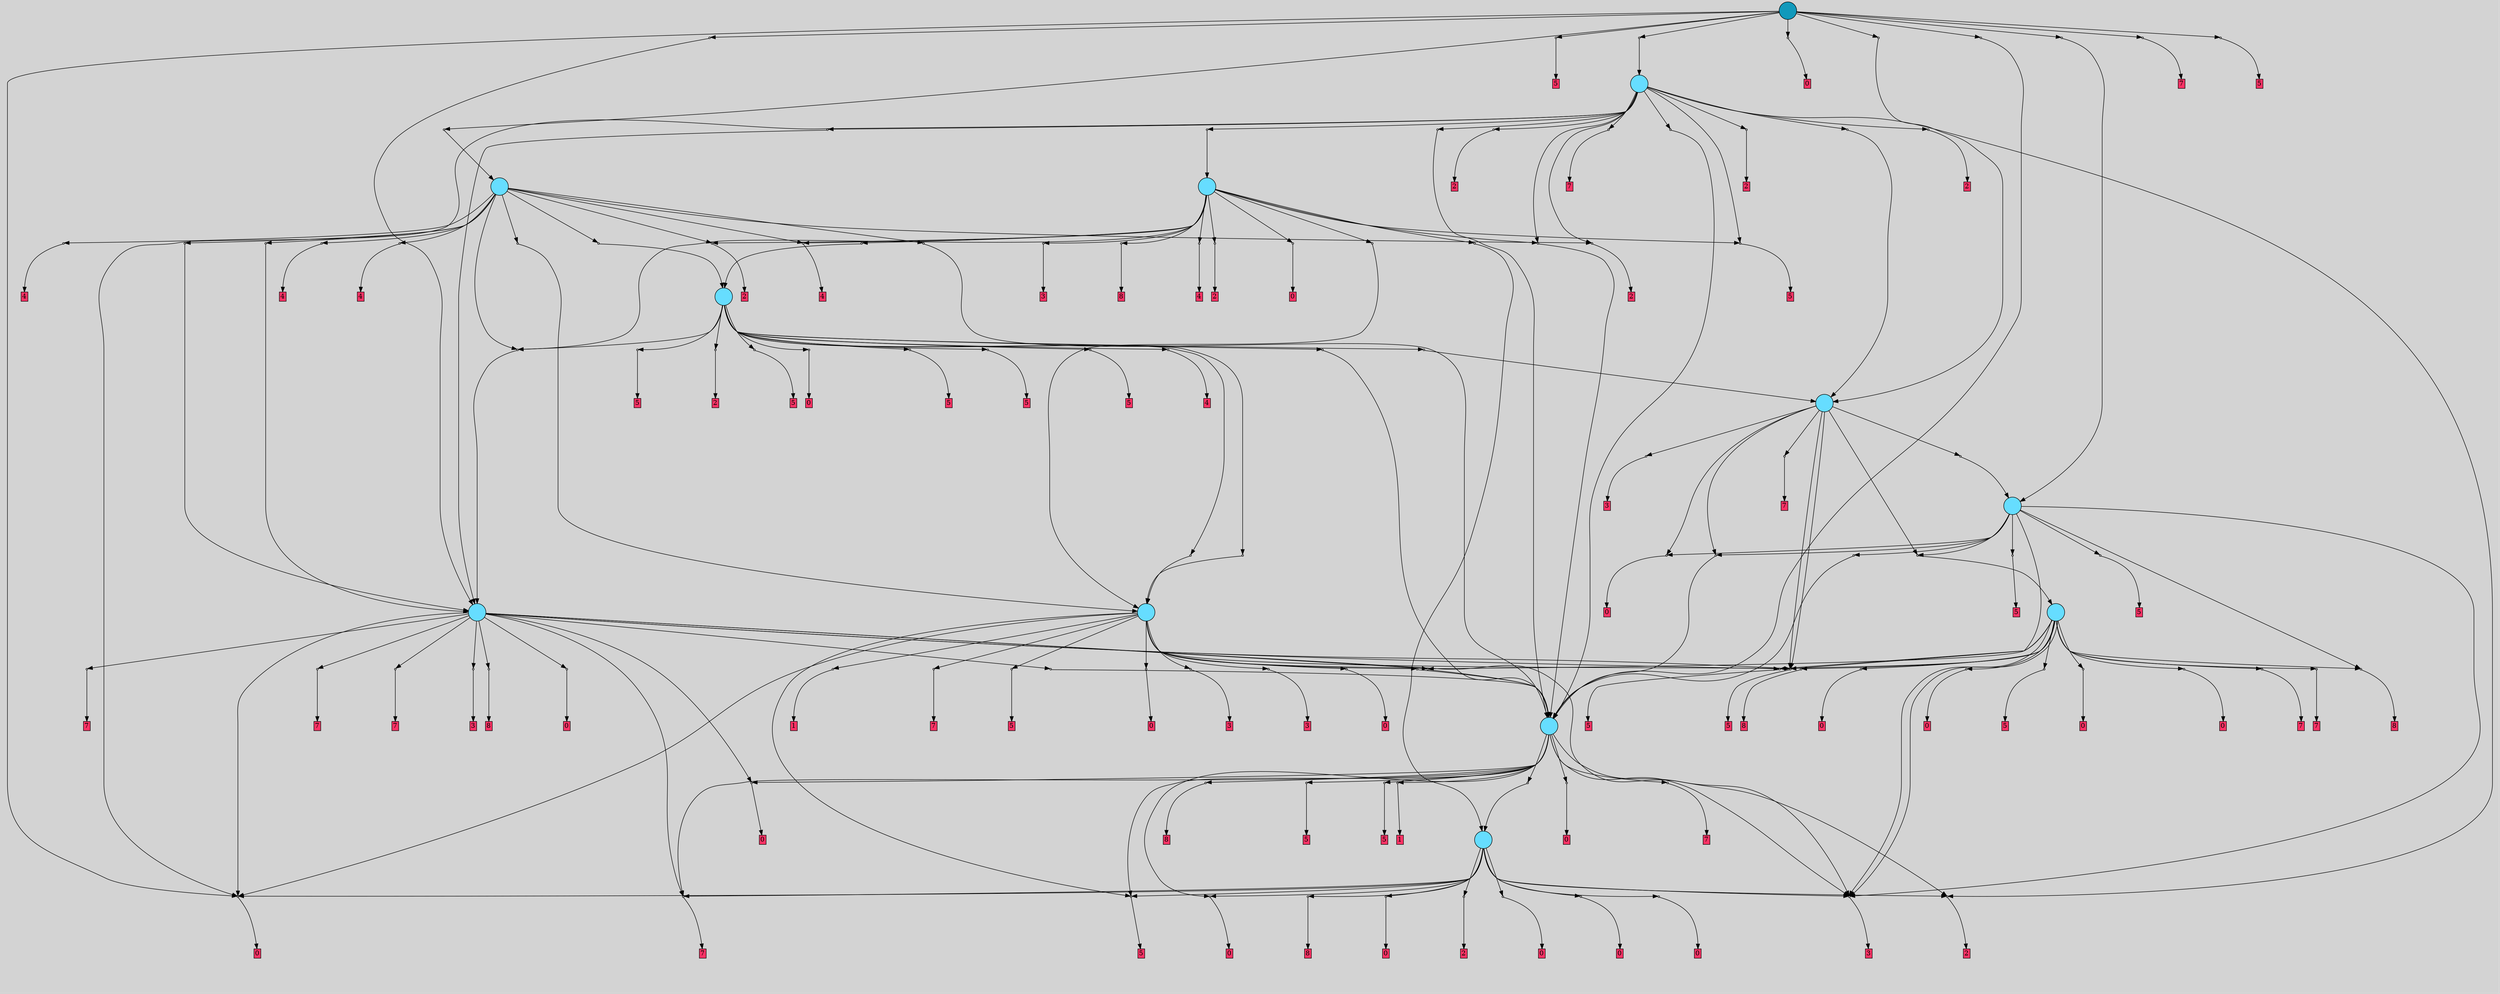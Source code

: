 // File exported with GEGELATI v1.3.1
// On the 2024-07-09 16:08:46
// With the MARL::MarlTPGGraphDotExporter
digraph{
	graph[pad = "0.212, 0.055" bgcolor = lightgray]
	node[shape=circle style = filled label = ""]
		T80 [fillcolor="#66ddff"]
		T133 [fillcolor="#66ddff"]
		T217 [fillcolor="#66ddff"]
		T246 [fillcolor="#66ddff"]
		T278 [fillcolor="#66ddff"]
		T361 [fillcolor="#66ddff"]
		T370 [fillcolor="#66ddff"]
		T536 [fillcolor="#66ddff"]
		T641 [fillcolor="#66ddff"]
		T676 [fillcolor="#66ddff"]
		T763 [fillcolor="#66ddff"]
		T850 [fillcolor="#1199bb"]
		P24635 [fillcolor="#cccccc" shape=point] //
		I24635 [shape=box style=invis label="3|5&2|5#0|0&#92;n5|0&1|0#3|5&#92;n1|5&2|4#4|1&#92;n"]
		P24635 -> I24635[style=invis]
		A17350 [fillcolor="#ff3366" shape=box margin=0.03 width=0 height=0 label="0"]
		T80 -> P24635 -> A17350
		P24636 [fillcolor="#cccccc" shape=point] //
		I24636 [shape=box style=invis label="1|0&0|7#2|1&#92;n1|4&1|3#0|1&#92;n1|2&2|6#0|2&#92;n"]
		P24636 -> I24636[style=invis]
		A17351 [fillcolor="#ff3366" shape=box margin=0.03 width=0 height=0 label="2"]
		T80 -> P24636 -> A17351
		P24637 [fillcolor="#cccccc" shape=point] //
		I24637 [shape=box style=invis label="2|5&2|6#3|1&#92;n2|1&2|0#3|1&#92;n2|5&3|1#0|6&#92;n4|1&0|7#2|2&#92;n5|0&1|3#4|6&#92;n"]
		P24637 -> I24637[style=invis]
		A17352 [fillcolor="#ff3366" shape=box margin=0.03 width=0 height=0 label="2"]
		T80 -> P24637 -> A17352
		P24638 [fillcolor="#cccccc" shape=point] //
		I24638 [shape=box style=invis label="7|7&2|2#0|0&#92;n4|4&1|4#4|0&#92;n6|2&1|2#4|1&#92;n0|2&2|5#2|4&#92;n3|0&4|5#2|3&#92;n"]
		P24638 -> I24638[style=invis]
		A17353 [fillcolor="#ff3366" shape=box margin=0.03 width=0 height=0 label="0"]
		T80 -> P24638 -> A17353
		P24639 [fillcolor="#cccccc" shape=point] //
		I24639 [shape=box style=invis label="2|0&0|5#1|3&#92;n4|0&1|5#4|5&#92;n7|0&2|2#0|4&#92;n4|4&1|4#4|0&#92;n8|1&1|4#4|1&#92;n"]
		P24639 -> I24639[style=invis]
		A17354 [fillcolor="#ff3366" shape=box margin=0.03 width=0 height=0 label="0"]
		T80 -> P24639 -> A17354
		P24640 [fillcolor="#cccccc" shape=point] //
		I24640 [shape=box style=invis label="3|0&0|3#2|5&#92;n6|6&1|5#0|6&#92;n2|0&4|2#2|5&#92;n7|5&3|0#0|2&#92;n"]
		P24640 -> I24640[style=invis]
		A17355 [fillcolor="#ff3366" shape=box margin=0.03 width=0 height=0 label="3"]
		T80 -> P24640 -> A17355
		P24641 [fillcolor="#cccccc" shape=point] //
		I24641 [shape=box style=invis label="6|2&3|2#1|2&#92;n8|6&0|0#4|6&#92;n4|5&1|3#3|3&#92;n6|6&2|6#0|4&#92;n4|3&0|5#1|0&#92;n7|2&0|2#4|4&#92;n"]
		P24641 -> I24641[style=invis]
		A17356 [fillcolor="#ff3366" shape=box margin=0.03 width=0 height=0 label="0"]
		T80 -> P24641 -> A17356
		P24642 [fillcolor="#cccccc" shape=point] //
		I24642 [shape=box style=invis label="5|4&0|3#0|7&#92;n"]
		P24642 -> I24642[style=invis]
		A17357 [fillcolor="#ff3366" shape=box margin=0.03 width=0 height=0 label="7"]
		T80 -> P24642 -> A17357
		P24643 [fillcolor="#cccccc" shape=point] //
		I24643 [shape=box style=invis label="0|6&3|4#2|5&#92;n0|4&4|5#1|6&#92;n1|0&2|7#2|3&#92;n2|3&0|0#2|5&#92;n3|5&3|0#3|5&#92;n8|1&3|1#2|3&#92;n"]
		P24643 -> I24643[style=invis]
		A17358 [fillcolor="#ff3366" shape=box margin=0.03 width=0 height=0 label="5"]
		T80 -> P24643 -> A17358
		P24644 [fillcolor="#cccccc" shape=point] //
		I24644 [shape=box style=invis label="2|4&3|2#2|4&#92;n8|4&2|4#2|1&#92;n0|1&3|5#3|7&#92;n2|6&2|5#1|7&#92;n8|3&2|4#0|2&#92;n7|5&1|3#0|4&#92;n8|0&4|7#2|6&#92;n7|4&0|2#4|5&#92;n4|0&4|2#3|0&#92;n0|0&0|3#4|1&#92;n"]
		P24644 -> I24644[style=invis]
		A17359 [fillcolor="#ff3366" shape=box margin=0.03 width=0 height=0 label="8"]
		T80 -> P24644 -> A17359
		P24645 [fillcolor="#cccccc" shape=point] //
		I24645 [shape=box style=invis label="8|6&0|0#4|6&#92;n6|2&3|2#1|2&#92;n4|5&1|3#3|3&#92;n6|6&2|6#0|4&#92;n5|2&0|2#4|4&#92;n7|0&4|5#4|0&#92;n"]
		P24645 -> I24645[style=invis]
		A17360 [fillcolor="#ff3366" shape=box margin=0.03 width=0 height=0 label="0"]
		T80 -> P24645 -> A17360
		P24646 [fillcolor="#cccccc" shape=point] //
		I24646 [shape=box style=invis label="1|2&3|2#1|2&#92;n6|4&2|6#0|4&#92;n4|5&3|6#2|3&#92;n"]
		P24646 -> I24646[style=invis]
		A17361 [fillcolor="#ff3366" shape=box margin=0.03 width=0 height=0 label="0"]
		T80 -> P24646 -> A17361
		T133 -> P24635
		T133 -> P24636
		P24647 [fillcolor="#cccccc" shape=point] //
		I24647 [shape=box style=invis label="6|2&1|2#4|1&#92;n4|4&1|4#4|0&#92;n3|2&4|5#2|3&#92;n2|0&3|2#1|6&#92;n0|1&2|5#2|4&#92;n0|5&3|7#3|5&#92;n"]
		P24647 -> I24647[style=invis]
		A17362 [fillcolor="#ff3366" shape=box margin=0.03 width=0 height=0 label="1"]
		T133 -> P24647 -> A17362
		P24648 [fillcolor="#cccccc" shape=point] //
		I24648 [shape=box style=invis label="5|0&0|5#1|3&#92;n4|0&1|5#4|5&#92;n7|0&2|2#0|4&#92;n8|1&1|4#4|1&#92;n6|2&1|4#3|1&#92;n4|4&1|4#4|0&#92;n"]
		P24648 -> I24648[style=invis]
		A17363 [fillcolor="#ff3366" shape=box margin=0.03 width=0 height=0 label="0"]
		T133 -> P24648 -> A17363
		T133 -> P24640
		P24649 [fillcolor="#cccccc" shape=point] //
		I24649 [shape=box style=invis label="4|5&1|3#0|3&#92;n7|0&2|7#3|3&#92;n0|7&2|0#3|0&#92;n2|5&4|4#3|3&#92;n4|1&4|7#0|6&#92;n"]
		P24649 -> I24649[style=invis]
		A17364 [fillcolor="#ff3366" shape=box margin=0.03 width=0 height=0 label="0"]
		T133 -> P24649 -> A17364
		P24650 [fillcolor="#cccccc" shape=point] //
		I24650 [shape=box style=invis label="5|2&3|5#1|3&#92;n5|0&3|1#1|1&#92;n"]
		P24650 -> I24650[style=invis]
		A17365 [fillcolor="#ff3366" shape=box margin=0.03 width=0 height=0 label="7"]
		T133 -> P24650 -> A17365
		P24651 [fillcolor="#cccccc" shape=point] //
		I24651 [shape=box style=invis label="2|4&3|2#2|4&#92;n8|4&2|4#2|1&#92;n0|1&3|5#3|7&#92;n2|6&2|5#1|7&#92;n8|3&2|4#0|2&#92;n4|0&4|2#3|0&#92;n8|1&4|7#2|6&#92;n7|4&0|2#4|5&#92;n7|5&1|3#0|4&#92;n0|0&0|3#4|1&#92;n"]
		P24651 -> I24651[style=invis]
		A17366 [fillcolor="#ff3366" shape=box margin=0.03 width=0 height=0 label="8"]
		T133 -> P24651 -> A17366
		T133 -> P24642
		P24652 [fillcolor="#cccccc" shape=point] //
		I24652 [shape=box style=invis label="1|7&0|7#1|7&#92;n"]
		P24652 -> I24652[style=invis]
		A17367 [fillcolor="#ff3366" shape=box margin=0.03 width=0 height=0 label="5"]
		T133 -> P24652 -> A17367
		P24653 [fillcolor="#cccccc" shape=point] //
		I24653 [shape=box style=invis label="0|6&3|4#2|5&#92;n0|5&3|7#2|3&#92;n3|2&0|6#0|7&#92;n1|0&2|5#2|4&#92;n2|3&0|0#2|5&#92;n8|1&3|1#2|3&#92;n"]
		P24653 -> I24653[style=invis]
		A17368 [fillcolor="#ff3366" shape=box margin=0.03 width=0 height=0 label="5"]
		T133 -> P24653 -> A17368
		P24654 [fillcolor="#cccccc" shape=point] //
		I24654 [shape=box style=invis label="3|2&1|2#1|0&#92;n7|0&4|0#4|2&#92;n"]
		P24654 -> I24654[style=invis]
		T133 -> P24654 -> T80
		T133 -> P24643
		P24655 [fillcolor="#cccccc" shape=point] //
		I24655 [shape=box style=invis label="0|0&1|0#2|4&#92;n"]
		P24655 -> I24655[style=invis]
		A17369 [fillcolor="#ff3366" shape=box margin=0.03 width=0 height=0 label="0"]
		T217 -> P24655 -> A17369
		P24656 [fillcolor="#cccccc" shape=point] //
		I24656 [shape=box style=invis label="6|7&3|0#1|0&#92;n8|1&3|1#0|3&#92;n7|4&3|5#4|5&#92;n1|0&0|7#2|3&#92;n0|6&2|4#1|0&#92;n2|7&3|5#1|5&#92;n3|3&3|0#3|5&#92;n2|2&0|6#2|4&#92;n0|4&4|0#1|6&#92;n"]
		P24656 -> I24656[style=invis]
		A17370 [fillcolor="#ff3366" shape=box margin=0.03 width=0 height=0 label="5"]
		T217 -> P24656 -> A17370
		P24657 [fillcolor="#cccccc" shape=point] //
		I24657 [shape=box style=invis label="8|4&2|4#2|1&#92;n7|0&4|7#2|6&#92;n5|6&4|0#1|4&#92;n8|3&2|4#0|2&#92;n0|1&3|5#3|7&#92;n7|4&3|2#4|5&#92;n4|6&4|2#3|0&#92;n0|0&2|3#4|0&#92;n"]
		P24657 -> I24657[style=invis]
		A17371 [fillcolor="#ff3366" shape=box margin=0.03 width=0 height=0 label="8"]
		T217 -> P24657 -> A17371
		T217 -> P24648
		P24658 [fillcolor="#cccccc" shape=point] //
		I24658 [shape=box style=invis label="3|2&4|0#0|2&#92;n0|2&3|1#1|1&#92;n2|0&1|4#4|5&#92;n6|2&4|1#1|5&#92;n8|2&4|2#3|6&#92;n4|1&1|5#1|4&#92;n"]
		P24658 -> I24658[style=invis]
		T217 -> P24658 -> T133
		P24659 [fillcolor="#cccccc" shape=point] //
		I24659 [shape=box style=invis label="0|4&4|5#1|6&#92;n0|7&1|4#4|6&#92;n3|5&3|0#3|5&#92;n1|0&0|7#2|3&#92;n8|1&4|1#2|3&#92;n2|7&3|2#3|1&#92;n2|0&0|0#2|5&#92;n"]
		P24659 -> I24659[style=invis]
		A17372 [fillcolor="#ff3366" shape=box margin=0.03 width=0 height=0 label="5"]
		T217 -> P24659 -> A17372
		P24660 [fillcolor="#cccccc" shape=point] //
		I24660 [shape=box style=invis label="5|6&0|3#0|7&#92;n7|4&4|0#4|6&#92;n"]
		P24660 -> I24660[style=invis]
		A17373 [fillcolor="#ff3366" shape=box margin=0.03 width=0 height=0 label="7"]
		T217 -> P24660 -> A17373
		T217 -> P24645
		P24661 [fillcolor="#cccccc" shape=point] //
		I24661 [shape=box style=invis label="8|1&1|4#3|1&#92;n4|0&0|5#1|3&#92;n2|0&1|5#4|5&#92;n4|4&0|4#4|0&#92;n6|3&0|7#2|0&#92;n"]
		P24661 -> I24661[style=invis]
		T217 -> P24661 -> T133
		T217 -> P24642
		P24662 [fillcolor="#cccccc" shape=point] //
		I24662 [shape=box style=invis label="6|0&4|0#0|1&#92;n0|1&0|3#3|0&#92;n3|5&2|3#4|6&#92;n"]
		P24662 -> I24662[style=invis]
		A17374 [fillcolor="#ff3366" shape=box margin=0.03 width=0 height=0 label="7"]
		T217 -> P24662 -> A17374
		T217 -> P24640
		P24663 [fillcolor="#cccccc" shape=point] //
		I24663 [shape=box style=invis label="8|3&4|6#0|5&#92;n2|3&1|6#1|6&#92;n7|0&2|6#2|4&#92;n"]
		P24663 -> I24663[style=invis]
		A17375 [fillcolor="#ff3366" shape=box margin=0.03 width=0 height=0 label="7"]
		T217 -> P24663 -> A17375
		P24664 [fillcolor="#cccccc" shape=point] //
		I24664 [shape=box style=invis label="1|0&1|2#3|1&#92;n7|5&4|5#0|4&#92;n"]
		P24664 -> I24664[style=invis]
		A17376 [fillcolor="#ff3366" shape=box margin=0.03 width=0 height=0 label="3"]
		T217 -> P24664 -> A17376
		P24665 [fillcolor="#cccccc" shape=point] //
		I24665 [shape=box style=invis label="2|0&3|6#3|2&#92;n2|6&2|3#3|0&#92;n3|4&1|2#4|0&#92;n"]
		P24665 -> I24665[style=invis]
		A17377 [fillcolor="#ff3366" shape=box margin=0.03 width=0 height=0 label="7"]
		T246 -> P24665 -> A17377
		T246 -> P24656
		P24666 [fillcolor="#cccccc" shape=point] //
		I24666 [shape=box style=invis label="8|4&2|4#2|1&#92;n2|4&3|2#2|4&#92;n0|1&3|5#3|7&#92;n2|6&2|5#1|7&#92;n8|0&3|7#2|6&#92;n0|0&0|3#4|0&#92;n7|4&2|2#4|5&#92;n8|3&2|4#0|2&#92;n4|2&4|2#3|0&#92;n7|5&1|3#0|4&#92;n"]
		P24666 -> I24666[style=invis]
		A17378 [fillcolor="#ff3366" shape=box margin=0.03 width=0 height=0 label="8"]
		T246 -> P24666 -> A17378
		P24667 [fillcolor="#cccccc" shape=point] //
		I24667 [shape=box style=invis label="8|6&0|3#0|1&#92;n3|3&3|3#1|5&#92;n4|0&2|5#1|2&#92;n"]
		P24667 -> I24667[style=invis]
		A17379 [fillcolor="#ff3366" shape=box margin=0.03 width=0 height=0 label="0"]
		T246 -> P24667 -> A17379
		P24668 [fillcolor="#cccccc" shape=point] //
		I24668 [shape=box style=invis label="4|4&1|4#4|0&#92;n1|4&0|4#2|2&#92;n4|0&1|5#4|6&#92;n5|0&0|5#1|3&#92;n8|1&4|4#4|1&#92;n"]
		P24668 -> I24668[style=invis]
		A17380 [fillcolor="#ff3366" shape=box margin=0.03 width=0 height=0 label="0"]
		T246 -> P24668 -> A17380
		T246 -> P24661
		T246 -> P24659
		P24669 [fillcolor="#cccccc" shape=point] //
		I24669 [shape=box style=invis label="3|0&1|5#1|3&#92;n4|2&0|2#0|3&#92;n"]
		P24669 -> I24669[style=invis]
		A17381 [fillcolor="#ff3366" shape=box margin=0.03 width=0 height=0 label="5"]
		T246 -> P24669 -> A17381
		P24670 [fillcolor="#cccccc" shape=point] //
		I24670 [shape=box style=invis label="3|5&1|1#3|0&#92;n2|0&0|6#3|2&#92;n8|6&2|2#1|5&#92;n5|0&1|7#0|7&#92;n"]
		P24670 -> I24670[style=invis]
		A17382 [fillcolor="#ff3366" shape=box margin=0.03 width=0 height=0 label="0"]
		T246 -> P24670 -> A17382
		P24671 [fillcolor="#cccccc" shape=point] //
		I24671 [shape=box style=invis label="8|4&2|4#2|1&#92;n2|4&3|2#2|4&#92;n6|5&2|4#1|3&#92;n0|1&3|5#3|7&#92;n2|6&2|5#1|7&#92;n8|0&4|7#2|6&#92;n0|0&0|3#4|0&#92;n7|4&2|2#4|5&#92;n8|3&2|4#4|2&#92;n7|5&1|3#0|4&#92;n"]
		P24671 -> I24671[style=invis]
		A17383 [fillcolor="#ff3366" shape=box margin=0.03 width=0 height=0 label="8"]
		T246 -> P24671 -> A17383
		P24672 [fillcolor="#cccccc" shape=point] //
		I24672 [shape=box style=invis label="5|6&4|0#0|2&#92;n8|4&0|5#4|7&#92;n0|1&0|2#4|2&#92;n1|1&2|4#1|2&#92;n3|0&0|0#3|5&#92;n5|4&0|1#4|4&#92;n8|6&0|0#2|4&#92;n3|3&0|4#4|4&#92;n5|0&4|5#2|7&#92;n"]
		P24672 -> I24672[style=invis]
		A17384 [fillcolor="#ff3366" shape=box margin=0.03 width=0 height=0 label="0"]
		T246 -> P24672 -> A17384
		T246 -> P24640
		P24673 [fillcolor="#cccccc" shape=point] //
		I24673 [shape=box style=invis label="1|0&3|4#0|4&#92;n5|1&0|7#4|0&#92;n8|5&0|6#3|1&#92;n0|2&2|4#0|1&#92;n3|3&0|3#4|2&#92;n"]
		P24673 -> I24673[style=invis]
		A17385 [fillcolor="#ff3366" shape=box margin=0.03 width=0 height=0 label="7"]
		T246 -> P24673 -> A17385
		T246 -> P24640
		P24674 [fillcolor="#cccccc" shape=point] //
		I24674 [shape=box style=invis label="2|6&2|3#3|0&#92;n4|1&4|2#2|0&#92;n2|0&3|6#3|2&#92;n3|4&1|2#4|0&#92;n"]
		P24674 -> I24674[style=invis]
		A17386 [fillcolor="#ff3366" shape=box margin=0.03 width=0 height=0 label="7"]
		T278 -> P24674 -> A17386
		T278 -> P24659
		P24675 [fillcolor="#cccccc" shape=point] //
		I24675 [shape=box style=invis label="4|2&1|2#0|3&#92;n3|5&0|5#0|1&#92;n3|0&1|5#1|3&#92;n"]
		P24675 -> I24675[style=invis]
		A17387 [fillcolor="#ff3366" shape=box margin=0.03 width=0 height=0 label="5"]
		T278 -> P24675 -> A17387
		T278 -> P24645
		P24676 [fillcolor="#cccccc" shape=point] //
		I24676 [shape=box style=invis label="5|6&4|0#0|2&#92;n8|4&3|5#4|7&#92;n5|0&4|5#2|7&#92;n1|1&2|4#1|2&#92;n3|0&0|0#3|5&#92;n5|4&0|1#4|4&#92;n8|6&0|0#2|4&#92;n3|3&0|4#4|4&#92;n0|1&0|2#4|2&#92;n"]
		P24676 -> I24676[style=invis]
		A17388 [fillcolor="#ff3366" shape=box margin=0.03 width=0 height=0 label="0"]
		T278 -> P24676 -> A17388
		T278 -> P24643
		P24677 [fillcolor="#cccccc" shape=point] //
		I24677 [shape=box style=invis label="8|3&0|0#3|3&#92;n7|1&4|4#4|4&#92;n3|0&0|3#2|5&#92;n1|6&1|5#0|6&#92;n"]
		P24677 -> I24677[style=invis]
		A17389 [fillcolor="#ff3366" shape=box margin=0.03 width=0 height=0 label="3"]
		T278 -> P24677 -> A17389
		P24678 [fillcolor="#cccccc" shape=point] //
		I24678 [shape=box style=invis label="2|0&1|5#4|5&#92;n4|0&0|5#1|3&#92;n2|3&4|2#1|5&#92;n4|4&4|4#4|0&#92;n6|0&4|3#2|4&#92;n"]
		P24678 -> I24678[style=invis]
		T278 -> P24678 -> T133
		P24679 [fillcolor="#cccccc" shape=point] //
		I24679 [shape=box style=invis label="2|0&4|2#2|5&#92;n3|0&2|3#2|5&#92;n6|6&4|5#0|6&#92;n7|5&3|0#0|2&#92;n"]
		P24679 -> I24679[style=invis]
		A17390 [fillcolor="#ff3366" shape=box margin=0.03 width=0 height=0 label="3"]
		T278 -> P24679 -> A17390
		P24680 [fillcolor="#cccccc" shape=point] //
		I24680 [shape=box style=invis label="6|2&1|4#3|1&#92;n7|0&2|2#0|4&#92;n8|1&1|4#4|1&#92;n4|0&1|5#4|5&#92;n4|4&1|4#4|0&#92;n2|6&1|5#0|2&#92;n"]
		P24680 -> I24680[style=invis]
		A17391 [fillcolor="#ff3366" shape=box margin=0.03 width=0 height=0 label="0"]
		T278 -> P24680 -> A17391
		P24681 [fillcolor="#cccccc" shape=point] //
		I24681 [shape=box style=invis label="0|6&3|4#4|5&#92;n6|0&4|7#0|7&#92;n1|0&3|7#2|3&#92;n8|1&3|1#2|2&#92;n3|5&3|0#3|5&#92;n2|7&1|6#2|0&#92;n2|3&0|0#2|5&#92;n"]
		P24681 -> I24681[style=invis]
		A17392 [fillcolor="#ff3366" shape=box margin=0.03 width=0 height=0 label="1"]
		T278 -> P24681 -> A17392
		T278 -> P24661
		T361 -> P24659
		P24682 [fillcolor="#cccccc" shape=point] //
		I24682 [shape=box style=invis label="1|2&2|6#3|5&#92;n1|6&4|4#0|3&#92;n2|2&4|1#0|4&#92;n4|0&1|5#1|6&#92;n2|0&4|5#4|5&#92;n8|1&1|1#3|1&#92;n0|1&1|4#3|3&#92;n"]
		P24682 -> I24682[style=invis]
		T361 -> P24682 -> T133
		P24683 [fillcolor="#cccccc" shape=point] //
		I24683 [shape=box style=invis label="3|0&2|2#0|6&#92;n3|6&4|3#2|1&#92;n"]
		P24683 -> I24683[style=invis]
		T361 -> P24683 -> T246
		P24684 [fillcolor="#cccccc" shape=point] //
		I24684 [shape=box style=invis label="1|2&2|6#3|5&#92;n4|6&4|0#1|5&#92;n4|0&0|5#1|6&#92;n2|3&4|5#4|5&#92;n"]
		P24684 -> I24684[style=invis]
		T361 -> P24684 -> T133
		P24685 [fillcolor="#cccccc" shape=point] //
		I24685 [shape=box style=invis label="8|3&3|1#0|2&#92;n6|1&0|6#2|5&#92;n5|5&1|1#0|3&#92;n4|4&4|7#4|0&#92;n2|1&0|5#3|7&#92;n3|0&1|7#3|5&#92;n2|2&0|0#2|4&#92;n"]
		P24685 -> I24685[style=invis]
		A17393 [fillcolor="#ff3366" shape=box margin=0.03 width=0 height=0 label="5"]
		T361 -> P24685 -> A17393
		P24686 [fillcolor="#cccccc" shape=point] //
		I24686 [shape=box style=invis label="5|6&4|0#0|2&#92;n8|4&3|5#4|7&#92;n5|0&4|5#2|7&#92;n2|2&4|6#4|1&#92;n1|1&0|4#1|2&#92;n0|0&0|0#3|5&#92;n5|4&0|1#4|4&#92;n3|3&0|4#4|4&#92;n8|6&0|0#2|4&#92;n0|1&0|2#4|2&#92;n"]
		P24686 -> I24686[style=invis]
		A17394 [fillcolor="#ff3366" shape=box margin=0.03 width=0 height=0 label="0"]
		T361 -> P24686 -> A17394
		T361 -> P24671
		T361 -> P24640
		P24687 [fillcolor="#cccccc" shape=point] //
		I24687 [shape=box style=invis label="3|0&1|1#1|2&#92;n0|0&1|0#0|2&#92;n7|2&0|0#0|2&#92;n3|3&0|3#2|5&#92;n6|6&1|5#0|6&#92;n2|7&4|0#3|2&#92;n"]
		P24687 -> I24687[style=invis]
		A17395 [fillcolor="#ff3366" shape=box margin=0.03 width=0 height=0 label="5"]
		T361 -> P24687 -> A17395
		P24688 [fillcolor="#cccccc" shape=point] //
		I24688 [shape=box style=invis label="7|2&1|0#2|3&#92;n8|1&0|2#1|2&#92;n0|0&1|6#2|1&#92;n1|5&4|6#4|1&#92;n"]
		P24688 -> I24688[style=invis]
		A17396 [fillcolor="#ff3366" shape=box margin=0.03 width=0 height=0 label="7"]
		T370 -> P24688 -> A17396
		T370 -> P24659
		P24689 [fillcolor="#cccccc" shape=point] //
		I24689 [shape=box style=invis label="2|7&2|2#2|3&#92;n1|0&3|5#2|2&#92;n"]
		P24689 -> I24689[style=invis]
		A17397 [fillcolor="#ff3366" shape=box margin=0.03 width=0 height=0 label="3"]
		T370 -> P24689 -> A17397
		T370 -> P24682
		T370 -> P24683
		T370 -> P24686
		P24690 [fillcolor="#cccccc" shape=point] //
		I24690 [shape=box style=invis label="0|6&3|4#4|1&#92;n0|6&4|2#1|5&#92;n1|0&3|7#2|3&#92;n8|1&3|1#2|2&#92;n3|5&3|0#3|5&#92;n2|7&1|6#2|0&#92;n2|3&0|0#2|5&#92;n6|0&4|7#0|7&#92;n"]
		P24690 -> I24690[style=invis]
		T370 -> P24690 -> T361
		T370 -> P24659
		P24691 [fillcolor="#cccccc" shape=point] //
		I24691 [shape=box style=invis label="2|0&3|6#4|2&#92;n3|4&1|2#4|0&#92;n7|3&1|4#1|0&#92;n"]
		P24691 -> I24691[style=invis]
		T536 -> P24691 -> T278
		P24692 [fillcolor="#cccccc" shape=point] //
		I24692 [shape=box style=invis label="8|0&2|3#0|2&#92;n4|5&1|0#2|5&#92;n"]
		P24692 -> I24692[style=invis]
		T536 -> P24692 -> T217
		P24693 [fillcolor="#cccccc" shape=point] //
		I24693 [shape=box style=invis label="0|3&0|2#1|5&#92;n2|0&4|7#4|2&#92;n4|3&1|4#1|2&#92;n0|0&4|3#3|0&#92;n"]
		P24693 -> I24693[style=invis]
		A17398 [fillcolor="#ff3366" shape=box margin=0.03 width=0 height=0 label="4"]
		T536 -> P24693 -> A17398
		P24694 [fillcolor="#cccccc" shape=point] //
		I24694 [shape=box style=invis label="0|5&4|5#4|7&#92;n5|5&1|4#0|4&#92;n0|6&3|4#2|5&#92;n6|5&4|0#0|3&#92;n7|0&1|0#2|5&#92;n0|4&2|6#0|4&#92;n3|3&1|5#4|7&#92;n"]
		P24694 -> I24694[style=invis]
		A17399 [fillcolor="#ff3366" shape=box margin=0.03 width=0 height=0 label="5"]
		T536 -> P24694 -> A17399
		P24695 [fillcolor="#cccccc" shape=point] //
		I24695 [shape=box style=invis label="8|4&4|1#2|3&#92;n7|3&4|0#3|3&#92;n1|0&2|7#2|3&#92;n0|0&4|5#4|4&#92;n0|6&3|4#2|5&#92;n3|5&3|0#3|5&#92;n3|3&1|5#4|7&#92;n2|0&0|0#2|5&#92;n"]
		P24695 -> I24695[style=invis]
		A17400 [fillcolor="#ff3366" shape=box margin=0.03 width=0 height=0 label="2"]
		T536 -> P24695 -> A17400
		P24696 [fillcolor="#cccccc" shape=point] //
		I24696 [shape=box style=invis label="1|6&2|7#2|0&#92;n8|1&0|5#3|5&#92;n1|6&2|3#4|6&#92;n5|0&3|3#4|6&#92;n0|6&3|4#2|5&#92;n"]
		P24696 -> I24696[style=invis]
		A17401 [fillcolor="#ff3366" shape=box margin=0.03 width=0 height=0 label="5"]
		T536 -> P24696 -> A17401
		P24697 [fillcolor="#cccccc" shape=point] //
		I24697 [shape=box style=invis label="4|0&1|1#2|2&#92;n7|1&2|1#0|6&#92;n5|2&2|4#2|5&#92;n6|2&1|5#3|1&#92;n"]
		P24697 -> I24697[style=invis]
		A17402 [fillcolor="#ff3366" shape=box margin=0.03 width=0 height=0 label="0"]
		T536 -> P24697 -> A17402
		P24698 [fillcolor="#cccccc" shape=point] //
		I24698 [shape=box style=invis label="3|4&1|2#4|0&#92;n1|0&3|6#4|4&#92;n"]
		P24698 -> I24698[style=invis]
		T536 -> P24698 -> T370
		P24699 [fillcolor="#cccccc" shape=point] //
		I24699 [shape=box style=invis label="0|4&3|0#0|4&#92;n4|5&3|4#2|3&#92;n0|7&3|0#1|5&#92;n0|6&1|0#2|6&#92;n5|0&1|7#3|5&#92;n7|0&2|7#3|6&#92;n2|4&4|4#0|7&#92;n"]
		P24699 -> I24699[style=invis]
		A17403 [fillcolor="#ff3366" shape=box margin=0.03 width=0 height=0 label="5"]
		T536 -> P24699 -> A17403
		P24700 [fillcolor="#cccccc" shape=point] //
		I24700 [shape=box style=invis label="3|5&3|0#3|5&#92;n1|0&2|7#2|3&#92;n0|6&3|4#2|5&#92;n3|3&1|4#2|7&#92;n8|1&3|1#2|3&#92;n5|0&4|1#4|2&#92;n2|0&0|0#2|5&#92;n0|2&4|1#2|7&#92;n"]
		P24700 -> I24700[style=invis]
		A17404 [fillcolor="#ff3366" shape=box margin=0.03 width=0 height=0 label="5"]
		T536 -> P24700 -> A17404
		P24701 [fillcolor="#cccccc" shape=point] //
		I24701 [shape=box style=invis label="6|5&4|7#4|4&#92;n4|2&4|3#4|3&#92;n4|0&4|7#0|3&#92;n7|4&4|7#4|5&#92;n5|7&4|0#2|4&#92;n"]
		P24701 -> I24701[style=invis]
		T536 -> P24701 -> T133
		P24702 [fillcolor="#cccccc" shape=point] //
		I24702 [shape=box style=invis label="0|6&0|2#3|2&#92;n8|4&0|1#2|3&#92;n0|4&3|5#1|6&#92;n3|5&1|4#4|6&#92;n5|2&3|1#4|3&#92;n0|7&0|4#4|3&#92;n3|0&1|4#0|6&#92;n3|5&3|0#3|5&#92;n8|1&4|1#2|3&#92;n"]
		P24702 -> I24702[style=invis]
		A17405 [fillcolor="#ff3366" shape=box margin=0.03 width=0 height=0 label="5"]
		T536 -> P24702 -> A17405
		P24703 [fillcolor="#cccccc" shape=point] //
		I24703 [shape=box style=invis label="2|0&3|6#4|2&#92;n3|4&3|2#4|0&#92;n"]
		P24703 -> I24703[style=invis]
		T536 -> P24703 -> T278
		P24704 [fillcolor="#cccccc" shape=point] //
		I24704 [shape=box style=invis label="3|5&3|0#3|5&#92;n7|3&4|0#3|3&#92;n5|4&1|3#1|0&#92;n1|0&2|7#2|3&#92;n0|0&0|5#4|4&#92;n8|4&4|1#2|3&#92;n3|3&1|5#4|7&#92;n2|0&0|0#2|5&#92;n"]
		P24704 -> I24704[style=invis]
		A17406 [fillcolor="#ff3366" shape=box margin=0.03 width=0 height=0 label="2"]
		T641 -> P24704 -> A17406
		P24705 [fillcolor="#cccccc" shape=point] //
		I24705 [shape=box style=invis label="1|0&4|2#1|7&#92;n6|6&2|2#3|7&#92;n3|6&2|6#3|7&#92;n4|2&4|6#1|2&#92;n7|1&2|2#0|2&#92;n"]
		P24705 -> I24705[style=invis]
		T641 -> P24705 -> T536
		P24706 [fillcolor="#cccccc" shape=point] //
		I24706 [shape=box style=invis label="6|5&2|7#1|4&#92;n4|2&1|3#3|1&#92;n8|2&0|5#0|2&#92;n3|5&3|7#2|4&#92;n2|0&2|6#4|7&#92;n1|2&3|4#3|4&#92;n"]
		P24706 -> I24706[style=invis]
		T641 -> P24706 -> T133
		P24707 [fillcolor="#cccccc" shape=point] //
		I24707 [shape=box style=invis label="2|0&2|6#4|2&#92;n0|3&1|2#1|5&#92;n0|0&2|3#3|0&#92;n4|3&1|6#1|2&#92;n"]
		P24707 -> I24707[style=invis]
		A17407 [fillcolor="#ff3366" shape=box margin=0.03 width=0 height=0 label="4"]
		T641 -> P24707 -> A17407
		P24708 [fillcolor="#cccccc" shape=point] //
		I24708 [shape=box style=invis label="1|4&2|7#3|5&#92;n3|0&3|7#1|3&#92;n7|1&1|1#2|4&#92;n0|6&0|6#0|7&#92;n4|5&1|7#0|7&#92;n"]
		P24708 -> I24708[style=invis]
		T641 -> P24708 -> T217
		P24709 [fillcolor="#cccccc" shape=point] //
		I24709 [shape=box style=invis label="4|3&1|4#1|2&#92;n0|3&0|2#4|5&#92;n0|0&4|7#4|2&#92;n0|0&4|3#3|0&#92;n"]
		P24709 -> I24709[style=invis]
		A17408 [fillcolor="#ff3366" shape=box margin=0.03 width=0 height=0 label="4"]
		T641 -> P24709 -> A17408
		P24710 [fillcolor="#cccccc" shape=point] //
		I24710 [shape=box style=invis label="8|4&4|1#2|3&#92;n7|3&4|0#3|3&#92;n0|6&3|4#2|5&#92;n0|0&4|5#4|4&#92;n3|5&3|0#3|6&#92;n3|3&1|5#4|7&#92;n2|0&0|0#2|5&#92;n"]
		P24710 -> I24710[style=invis]
		A17409 [fillcolor="#ff3366" shape=box margin=0.03 width=0 height=0 label="2"]
		T641 -> P24710 -> A17409
		P24711 [fillcolor="#cccccc" shape=point] //
		I24711 [shape=box style=invis label="0|0&0|3#2|1&#92;n2|6&4|1#0|3&#92;n6|7&3|1#3|3&#92;n"]
		P24711 -> I24711[style=invis]
		T641 -> P24711 -> T217
		P24712 [fillcolor="#cccccc" shape=point] //
		I24712 [shape=box style=invis label="3|4&1|2#4|0&#92;n2|0&3|6#4|2&#92;n7|3&1|4#0|0&#92;n"]
		P24712 -> I24712[style=invis]
		T641 -> P24712 -> T278
		P24713 [fillcolor="#cccccc" shape=point] //
		I24713 [shape=box style=invis label="2|0&4|7#4|2&#92;n0|0&4|3#0|0&#92;n4|3&1|4#1|2&#92;n0|3&0|2#4|5&#92;n"]
		P24713 -> I24713[style=invis]
		A17410 [fillcolor="#ff3366" shape=box margin=0.03 width=0 height=0 label="4"]
		T641 -> P24713 -> A17410
		T641 -> P24692
		P24714 [fillcolor="#cccccc" shape=point] //
		I24714 [shape=box style=invis label="0|0&0|3#3|0&#92;n4|0&3|7#0|4&#92;n5|1&3|1#1|4&#92;n"]
		P24714 -> I24714[style=invis]
		A17411 [fillcolor="#ff3366" shape=box margin=0.03 width=0 height=0 label="4"]
		T641 -> P24714 -> A17411
		P24715 [fillcolor="#cccccc" shape=point] //
		I24715 [shape=box style=invis label="8|6&2|1#2|2&#92;n4|2&3|3#1|5&#92;n7|0&2|2#2|2&#92;n"]
		P24715 -> I24715[style=invis]
		T676 -> P24715 -> T80
		P24716 [fillcolor="#cccccc" shape=point] //
		I24716 [shape=box style=invis label="2|0&2|6#4|7&#92;n8|2&0|5#0|2&#92;n7|5&4|3#1|3&#92;n3|5&3|7#2|4&#92;n4|2&1|3#3|1&#92;n1|2&3|4#3|4&#92;n"]
		P24716 -> I24716[style=invis]
		T676 -> P24716 -> T133
		P24717 [fillcolor="#cccccc" shape=point] //
		I24717 [shape=box style=invis label="2|0&3|6#4|2&#92;n3|4&1|2#2|0&#92;n7|3&1|4#0|0&#92;n"]
		P24717 -> I24717[style=invis]
		T676 -> P24717 -> T278
		P24718 [fillcolor="#cccccc" shape=point] //
		I24718 [shape=box style=invis label="2|0&2|7#4|6&#92;n0|3&2|3#3|0&#92;n"]
		P24718 -> I24718[style=invis]
		A17412 [fillcolor="#ff3366" shape=box margin=0.03 width=0 height=0 label="8"]
		T676 -> P24718 -> A17412
		P24719 [fillcolor="#cccccc" shape=point] //
		I24719 [shape=box style=invis label="0|0&4|1#4|2&#92;n4|3&1|4#1|2&#92;n0|3&0|2#4|5&#92;n3|3&1|4#1|6&#92;n0|0&4|3#3|0&#92;n"]
		P24719 -> I24719[style=invis]
		A17413 [fillcolor="#ff3366" shape=box margin=0.03 width=0 height=0 label="4"]
		T676 -> P24719 -> A17413
		P24720 [fillcolor="#cccccc" shape=point] //
		I24720 [shape=box style=invis label="0|6&3|4#2|5&#92;n6|3&4|0#3|3&#92;n1|0&2|7#2|3&#92;n5|0&3|1#3|7&#92;n0|0&4|5#4|4&#92;n8|4&4|1#2|3&#92;n3|5&3|0#3|5&#92;n3|3&1|5#4|7&#92;n2|0&0|0#2|5&#92;n"]
		P24720 -> I24720[style=invis]
		A17414 [fillcolor="#ff3366" shape=box margin=0.03 width=0 height=0 label="2"]
		T676 -> P24720 -> A17414
		T676 -> P24709
		P24721 [fillcolor="#cccccc" shape=point] //
		I24721 [shape=box style=invis label="1|1&2|0#3|6&#92;n5|0&2|2#0|4&#92;n4|6&3|7#1|7&#92;n"]
		P24721 -> I24721[style=invis]
		A17415 [fillcolor="#ff3366" shape=box margin=0.03 width=0 height=0 label="0"]
		T676 -> P24721 -> A17415
		P24722 [fillcolor="#cccccc" shape=point] //
		I24722 [shape=box style=invis label="1|0&4|2#1|7&#92;n7|1&2|2#0|2&#92;n4|2&4|6#1|5&#92;n6|6&2|2#3|7&#92;n"]
		P24722 -> I24722[style=invis]
		T676 -> P24722 -> T536
		P24723 [fillcolor="#cccccc" shape=point] //
		I24723 [shape=box style=invis label="1|0&1|0#2|0&#92;n6|7&3|3#1|0&#92;n5|4&4|3#4|1&#92;n"]
		P24723 -> I24723[style=invis]
		A17416 [fillcolor="#ff3366" shape=box margin=0.03 width=0 height=0 label="3"]
		T676 -> P24723 -> A17416
		P24724 [fillcolor="#cccccc" shape=point] //
		I24724 [shape=box style=invis label="5|0&1|4#0|4&#92;n0|5&2|5#4|7&#92;n0|6&3|4#2|5&#92;n6|5&4|0#0|3&#92;n7|0&1|0#2|5&#92;n3|3&1|5#4|7&#92;n"]
		P24724 -> I24724[style=invis]
		A17417 [fillcolor="#ff3366" shape=box margin=0.03 width=0 height=0 label="5"]
		T676 -> P24724 -> A17417
		T676 -> P24692
		T676 -> P24704
		P24725 [fillcolor="#cccccc" shape=point] //
		I24725 [shape=box style=invis label="1|2&3|4#3|4&#92;n2|7&1|6#4|7&#92;n0|4&3|3#1|1&#92;n3|0&3|7#3|5&#92;n4|6&2|4#0|7&#92;n4|2&1|3#0|1&#92;n8|5&4|2#1|6&#92;n7|0&3|6#2|4&#92;n"]
		P24725 -> I24725[style=invis]
		T763 -> P24725 -> T133
		P24726 [fillcolor="#cccccc" shape=point] //
		I24726 [shape=box style=invis label="7|5&3|2#2|3&#92;n0|6&1|1#4|6&#92;n2|0&3|2#4|2&#92;n6|2&3|5#3|0&#92;n"]
		P24726 -> I24726[style=invis]
		T763 -> P24726 -> T676
		P24727 [fillcolor="#cccccc" shape=point] //
		I24727 [shape=box style=invis label="3|5&3|0#3|5&#92;n6|0&0|6#4|3&#92;n1|0&2|7#2|3&#92;n8|4&4|6#2|3&#92;n0|0&4|5#4|4&#92;n7|3&4|0#3|3&#92;n3|3&1|5#4|7&#92;n6|6&0|3#2|7&#92;n6|2&4|4#4|2&#92;n2|0&0|0#2|5&#92;n"]
		P24727 -> I24727[style=invis]
		A17418 [fillcolor="#ff3366" shape=box margin=0.03 width=0 height=0 label="2"]
		T763 -> P24727 -> A17418
		P24728 [fillcolor="#cccccc" shape=point] //
		I24728 [shape=box style=invis label="0|0&3|4#2|5&#92;n7|3&4|0#3|3&#92;n1|0&2|7#2|3&#92;n2|0&0|0#2|5&#92;n0|0&4|5#4|4&#92;n3|3&1|5#4|7&#92;n3|5&0|0#0|5&#92;n8|4&4|1#2|3&#92;n8|1&2|7#4|1&#92;n"]
		P24728 -> I24728[style=invis]
		A17419 [fillcolor="#ff3366" shape=box margin=0.03 width=0 height=0 label="2"]
		T763 -> P24728 -> A17419
		P24729 [fillcolor="#cccccc" shape=point] //
		I24729 [shape=box style=invis label="1|6&4|4#0|3&#92;n1|1&3|0#0|1&#92;n0|1&1|4#3|3&#92;n4|0&1|5#1|6&#92;n2|0&4|5#4|5&#92;n8|1&1|1#0|1&#92;n2|2&4|7#0|4&#92;n"]
		P24729 -> I24729[style=invis]
		T763 -> P24729 -> T133
		T763 -> P24636
		P24730 [fillcolor="#cccccc" shape=point] //
		I24730 [shape=box style=invis label="1|0&3|6#4|4&#92;n3|0&1|2#4|0&#92;n"]
		P24730 -> I24730[style=invis]
		T763 -> P24730 -> T370
		T763 -> P24724
		P24731 [fillcolor="#cccccc" shape=point] //
		I24731 [shape=box style=invis label="7|3&4|0#3|3&#92;n5|4&1|3#1|3&#92;n8|4&4|1#2|3&#92;n0|0&0|5#4|4&#92;n1|0&2|7#2|3&#92;n3|3&1|5#4|7&#92;n2|0&0|0#2|5&#92;n"]
		P24731 -> I24731[style=invis]
		A17420 [fillcolor="#ff3366" shape=box margin=0.03 width=0 height=0 label="2"]
		T763 -> P24731 -> A17420
		T763 -> P24645
		T763 -> P24716
		P24732 [fillcolor="#cccccc" shape=point] //
		I24732 [shape=box style=invis label="3|6&4|2#4|0&#92;n8|6&2|3#3|0&#92;n8|4&4|2#2|0&#92;n2|0&3|6#2|3&#92;n6|5&4|0#3|6&#92;n3|0&2|6#3|5&#92;n"]
		P24732 -> I24732[style=invis]
		A17421 [fillcolor="#ff3366" shape=box margin=0.03 width=0 height=0 label="7"]
		T763 -> P24732 -> A17421
		P24733 [fillcolor="#cccccc" shape=point] //
		I24733 [shape=box style=invis label="2|0&0|0#2|6&#92;n7|0&3|3#3|6&#92;n"]
		P24733 -> I24733[style=invis]
		T763 -> P24733 -> T217
		T763 -> P24710
		P24734 [fillcolor="#cccccc" shape=point] //
		I24734 [shape=box style=invis label="0|0&4|3#3|4&#92;n2|3&1|4#1|2&#92;n4|1&3|1#3|4&#92;n0|1&0|2#4|5&#92;n"]
		P24734 -> I24734[style=invis]
		T850 -> P24734 -> T641
		P24735 [fillcolor="#cccccc" shape=point] //
		I24735 [shape=box style=invis label="4|2&4|7#2|2&#92;n4|5&1|0#2|5&#92;n0|6&1|6#4|6&#92;n8|0&2|3#0|2&#92;n"]
		P24735 -> I24735[style=invis]
		T850 -> P24735 -> T361
		P24736 [fillcolor="#cccccc" shape=point] //
		I24736 [shape=box style=invis label="5|0&1|6#0|4&#92;n0|6&3|4#2|5&#92;n7|4&1|0#2|5&#92;n3|3&1|5#0|7&#92;n2|0&1|7#2|4&#92;n"]
		P24736 -> I24736[style=invis]
		T850 -> P24736 -> T763
		P24737 [fillcolor="#cccccc" shape=point] //
		I24737 [shape=box style=invis label="0|0&3|1#4|7&#92;n4|6&1|0#2|5&#92;n"]
		P24737 -> I24737[style=invis]
		T850 -> P24737 -> T217
		P24738 [fillcolor="#cccccc" shape=point] //
		I24738 [shape=box style=invis label="0|7&3|4#2|6&#92;n1|2&2|1#0|4&#92;n1|0&2|6#2|4&#92;n0|5&3|6#2|3&#92;n4|2&0|5#4|5&#92;n0|4&2|0#0|5&#92;n"]
		P24738 -> I24738[style=invis]
		A17422 [fillcolor="#ff3366" shape=box margin=0.03 width=0 height=0 label="5"]
		T850 -> P24738 -> A17422
		P24739 [fillcolor="#cccccc" shape=point] //
		I24739 [shape=box style=invis label="5|0&1|4#0|6&#92;n3|1&1|3#0|2&#92;n6|5&4|0#0|3&#92;n0|5&2|5#4|7&#92;n0|6&0|4#2|5&#92;n3|0&1|5#4|7&#92;n"]
		P24739 -> I24739[style=invis]
		A17423 [fillcolor="#ff3366" shape=box margin=0.03 width=0 height=0 label="0"]
		T850 -> P24739 -> A17423
		P24740 [fillcolor="#cccccc" shape=point] //
		I24740 [shape=box style=invis label="3|0&4|1#0|1&#92;n4|6&1|6#0|0&#92;n6|5&4|0#3|6&#92;n3|0&2|5#3|5&#92;n2|0&0|6#2|3&#92;n8|4&4|2#2|0&#92;n1|6&2|5#4|3&#92;n"]
		P24740 -> I24740[style=invis]
		A17424 [fillcolor="#ff3366" shape=box margin=0.03 width=0 height=0 label="7"]
		T850 -> P24740 -> A17424
		T850 -> P24645
		P24741 [fillcolor="#cccccc" shape=point] //
		I24741 [shape=box style=invis label="1|5&0|3#2|4&#92;n1|0&3|6#4|4&#92;n"]
		P24741 -> I24741[style=invis]
		T850 -> P24741 -> T370
		P24742 [fillcolor="#cccccc" shape=point] //
		I24742 [shape=box style=invis label="4|5&3|5#4|5&#92;n0|4&4|1#1|7&#92;n3|5&0|7#0|2&#92;n4|4&3|0#1|5&#92;n1|2&1|7#1|2&#92;n5|2&1|7#1|6&#92;n7|0&3|3#3|5&#92;n"]
		P24742 -> I24742[style=invis]
		A17425 [fillcolor="#ff3366" shape=box margin=0.03 width=0 height=0 label="5"]
		T850 -> P24742 -> A17425
		P24743 [fillcolor="#cccccc" shape=point] //
		I24743 [shape=box style=invis label="0|5&0|4#1|6&#92;n2|5&1|2#2|4&#92;n6|1&0|4#3|4&#92;n2|0&2|0#4|4&#92;n"]
		P24743 -> I24743[style=invis]
		T850 -> P24743 -> T133
		{ rank= same T850 }
}
